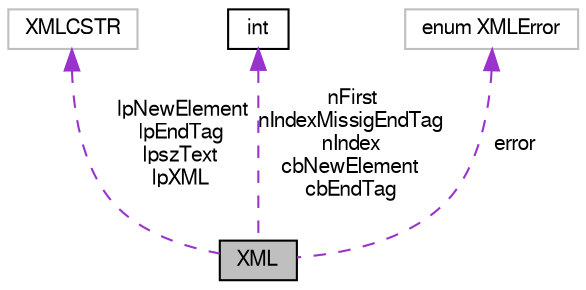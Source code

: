 digraph "XML"
{
  bgcolor="transparent";
  edge [fontname="FreeSans",fontsize="10",labelfontname="FreeSans",labelfontsize="10"];
  node [fontname="FreeSans",fontsize="10",shape=record];
  Node1 [label="XML",height=0.2,width=0.4,color="black", fillcolor="grey75", style="filled", fontcolor="black"];
  Node2 -> Node1 [dir="back",color="darkorchid3",fontsize="10",style="dashed",label=" lpNewElement\nlpEndTag\nlpszText\nlpXML" ,fontname="FreeSans"];
  Node2 [label="XMLCSTR",height=0.2,width=0.4,color="grey75"];
  Node3 -> Node1 [dir="back",color="darkorchid3",fontsize="10",style="dashed",label=" nFirst\nnIndexMissigEndTag\nnIndex\ncbNewElement\ncbEndTag" ,fontname="FreeSans"];
  Node3 [label="int",height=0.2,width=0.4,color="black",URL="$classint.html"];
  Node4 -> Node1 [dir="back",color="darkorchid3",fontsize="10",style="dashed",label=" error" ,fontname="FreeSans"];
  Node4 [label="enum XMLError",height=0.2,width=0.4,color="grey75"];
}
